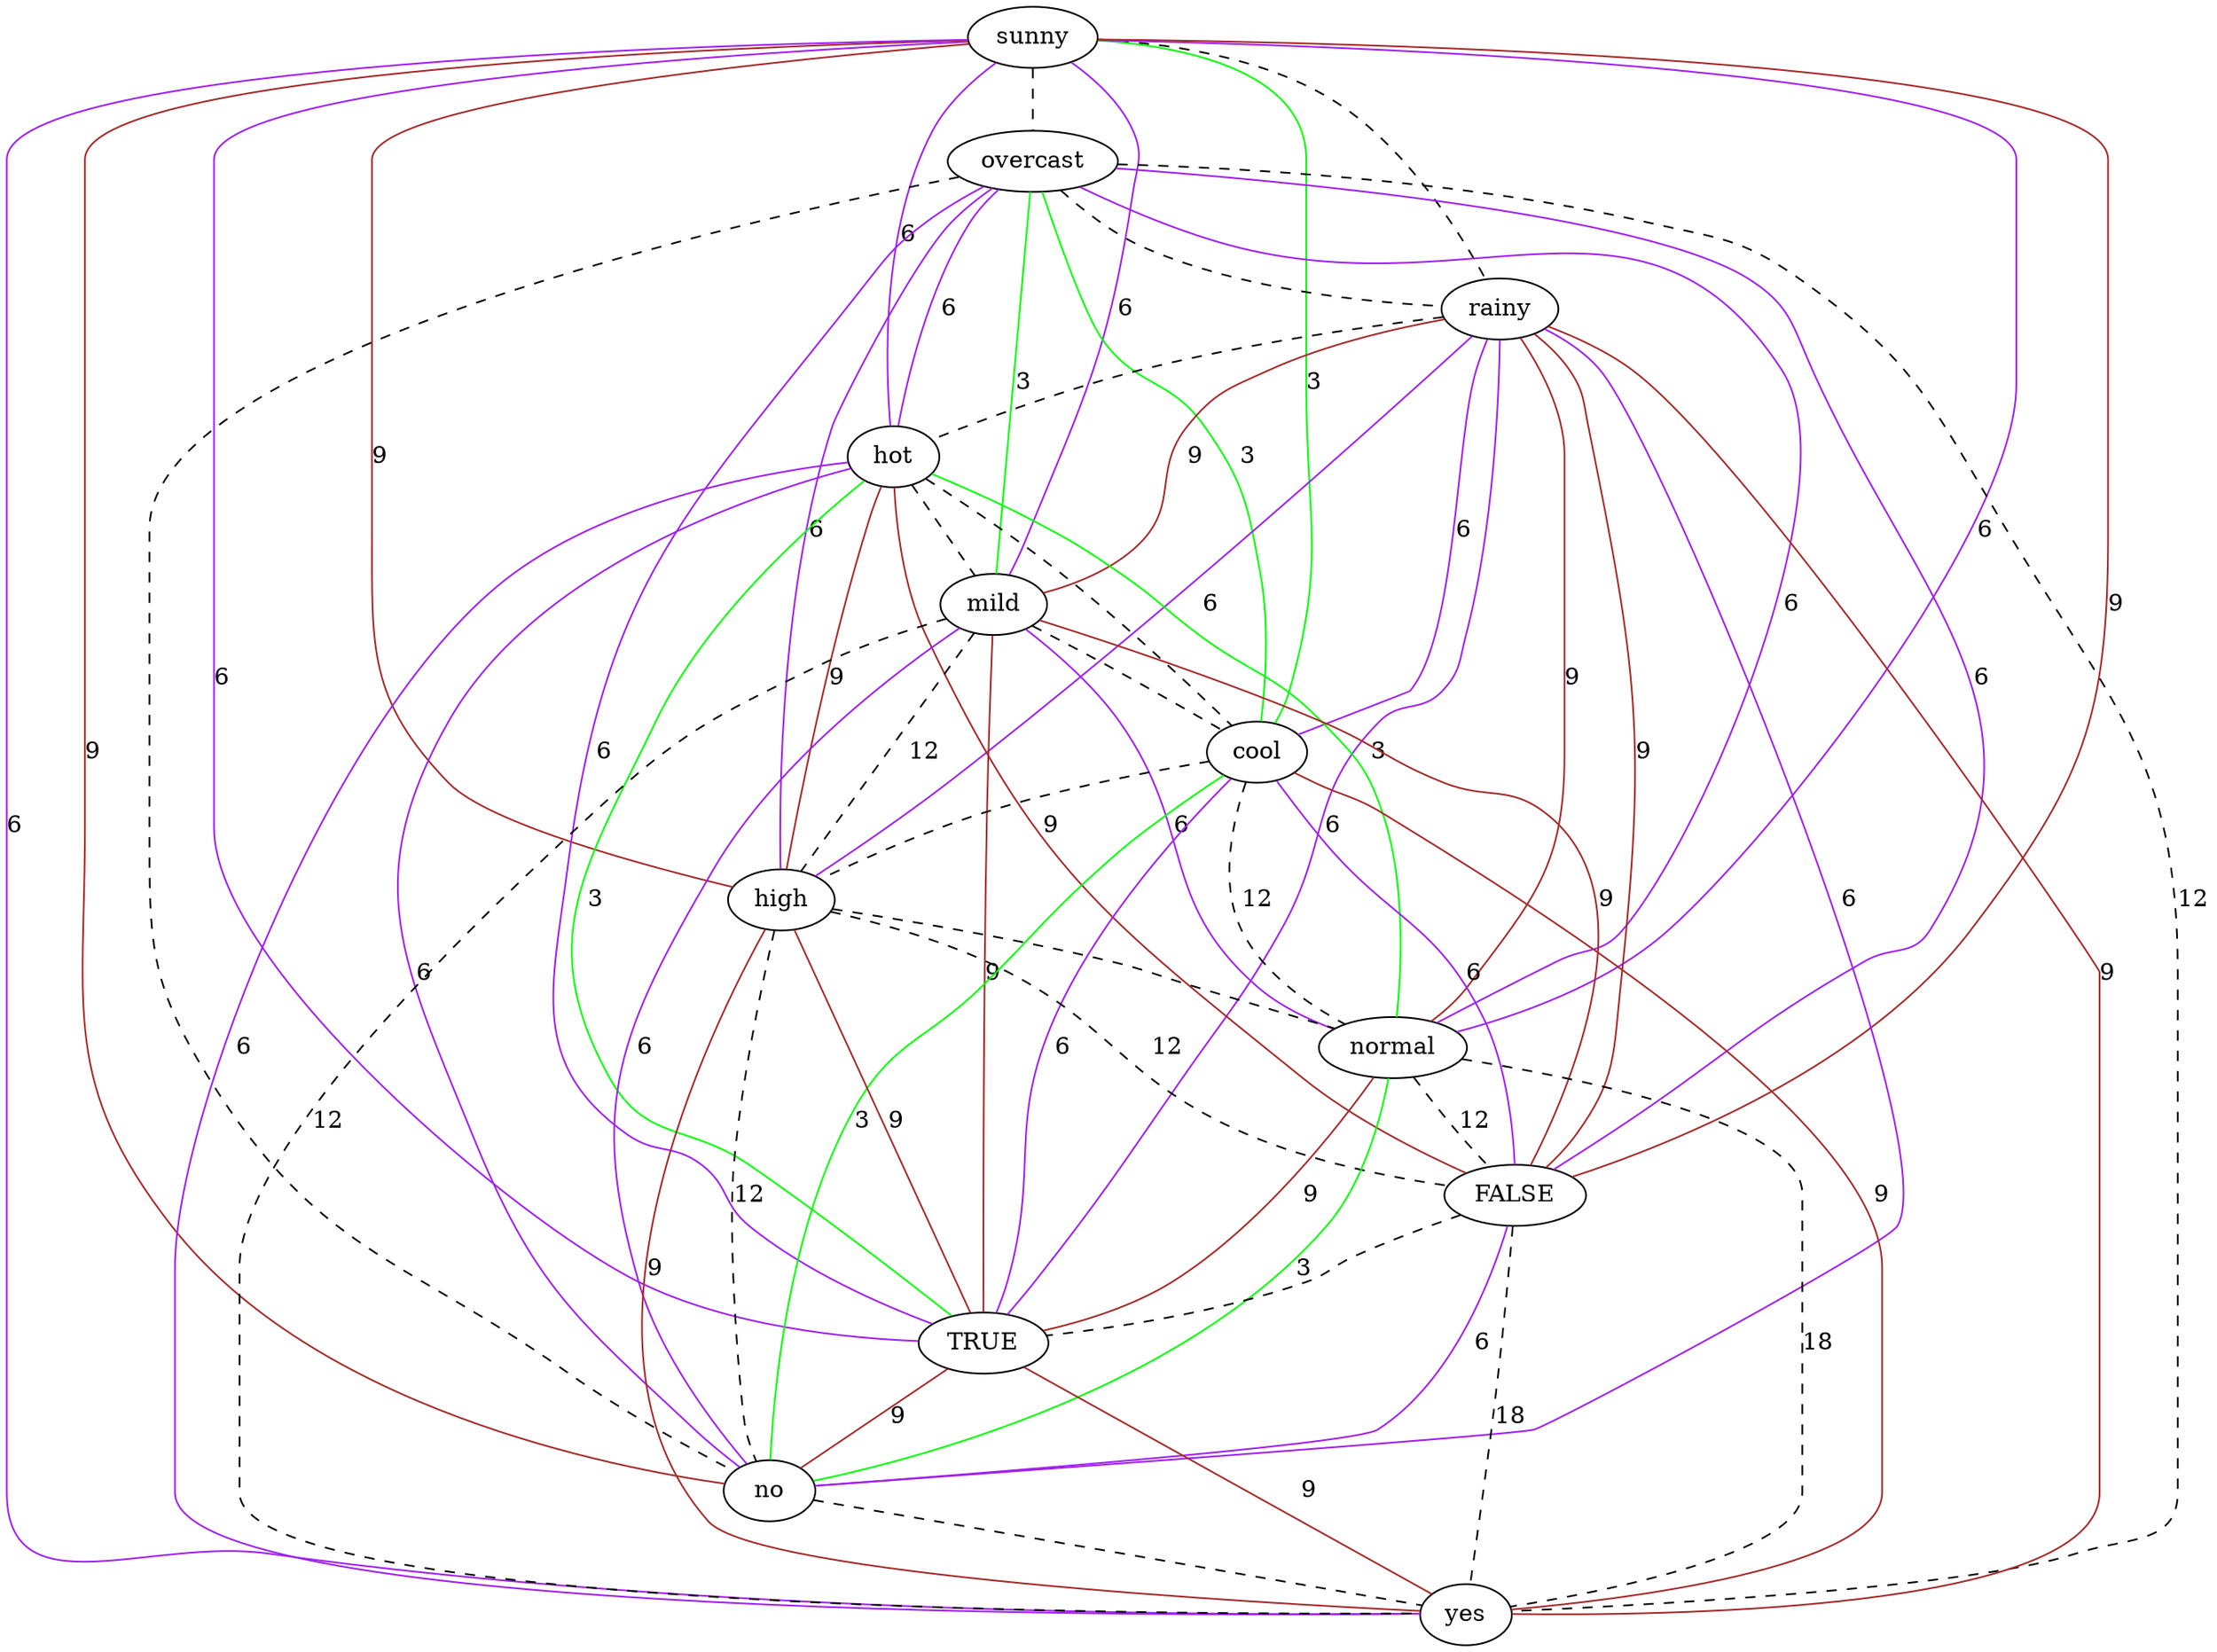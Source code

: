 strict graph "" {
sunny;
overcast;
rainy;
hot;
mild;
cool;
high;
normal;
FALSE;
TRUE;
no;
yes;
sunny -- overcast  [color=black, style=dashed];
sunny -- rainy  [color=black, style=dashed];
sunny -- hot  [color=purple, label=6, style=solid];
sunny -- mild  [color=purple, label=6, style=solid];
sunny -- cool  [color=green, label=3, style=solid];
sunny -- high  [color=brown, label=9, style=solid];
sunny -- normal  [color=purple, label=6, style=solid];
sunny -- FALSE  [color=brown, label=9, style=solid];
sunny -- TRUE  [color=purple, label=6, style=solid];
sunny -- no  [color=brown, label=9, style=solid];
sunny -- yes  [color=purple, label=6, style=solid];
overcast -- rainy  [color=black, style=dashed];
overcast -- hot  [color=purple, label=6, style=solid];
overcast -- mild  [color=green, label=3, style=solid];
overcast -- cool  [color=green, label=3, style=solid];
overcast -- high  [color=purple, label=6, style=solid];
overcast -- normal  [color=purple, label=6, style=solid];
overcast -- FALSE  [color=purple, label=6, style=solid];
overcast -- TRUE  [color=purple, label=6, style=solid];
overcast -- no  [color=black, style=dashed];
overcast -- yes  [color=black, label=12, style=dashed];
rainy -- hot  [color=black, style=dashed];
rainy -- mild  [color=brown, label=9, style=solid];
rainy -- cool  [color=purple, label=6, style=solid];
rainy -- high  [color=purple, label=6, style=solid];
rainy -- normal  [color=brown, label=9, style=solid];
rainy -- FALSE  [color=brown, label=9, style=solid];
rainy -- TRUE  [color=purple, label=6, style=solid];
rainy -- no  [color=purple, label=6, style=solid];
rainy -- yes  [color=brown, label=9, style=solid];
hot -- mild  [color=black, style=dashed];
hot -- cool  [color=black, style=dashed];
hot -- high  [color=brown, label=9, style=solid];
hot -- normal  [color=green, label=3, style=solid];
hot -- FALSE  [color=brown, label=9, style=solid];
hot -- TRUE  [color=green, label=3, style=solid];
hot -- no  [color=purple, label=6, style=solid];
hot -- yes  [color=purple, label=6, style=solid];
mild -- cool  [color=black, style=dashed];
mild -- high  [color=black, label=12, style=dashed];
mild -- normal  [color=purple, label=6, style=solid];
mild -- FALSE  [color=brown, label=9, style=solid];
mild -- TRUE  [color=brown, label=9, style=solid];
mild -- no  [color=purple, label=6, style=solid];
mild -- yes  [color=black, label=12, style=dashed];
cool -- high  [color=black, style=dashed];
cool -- normal  [color=black, label=12, style=dashed];
cool -- FALSE  [color=purple, label=6, style=solid];
cool -- TRUE  [color=purple, label=6, style=solid];
cool -- no  [color=green, label=3, style=solid];
cool -- yes  [color=brown, label=9, style=solid];
high -- normal  [color=black, style=dashed];
high -- FALSE  [color=black, label=12, style=dashed];
high -- TRUE  [color=brown, label=9, style=solid];
high -- no  [color=black, label=12, style=dashed];
high -- yes  [color=brown, label=9, style=solid];
normal -- FALSE  [color=black, label=12, style=dashed];
normal -- TRUE  [color=brown, label=9, style=solid];
normal -- no  [color=green, label=3, style=solid];
normal -- yes  [color=black, label=18, style=dashed];
FALSE -- TRUE  [color=black, style=dashed];
FALSE -- no  [color=purple, label=6, style=solid];
FALSE -- yes  [color=black, label=18, style=dashed];
TRUE -- no  [color=brown, label=9, style=solid];
TRUE -- yes  [color=brown, label=9, style=solid];
no -- yes  [color=black, style=dashed];
}
